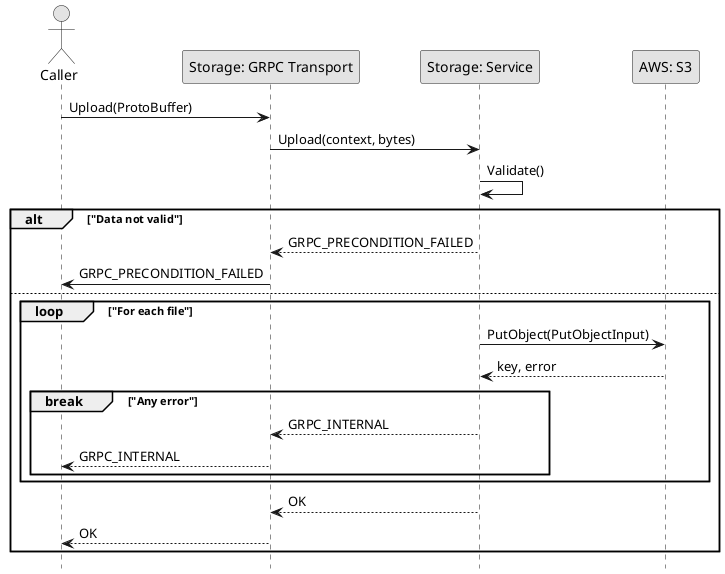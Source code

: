 @startuml Upload

skinparam Monochrome true
skinparam Shadowing false
hide footbox

actor Caller
participant "Storage: GRPC Transport" as StorageGRPCTransport
participant "Storage: Service" as StorageService
participant "AWS: S3" as AWSS3

Caller->StorageGRPCTransport: Upload(ProtoBuffer)
StorageGRPCTransport->StorageService: Upload(context, bytes)
StorageService->StorageService: Validate()

alt "Data not valid"
    StorageService-->StorageGRPCTransport: GRPC_PRECONDITION_FAILED
    StorageGRPCTransport->Caller: GRPC_PRECONDITION_FAILED
else
    loop "For each file"
        StorageService->AWSS3: PutObject(PutObjectInput)
        AWSS3-->StorageService: key, error

        break "Any error"
            StorageService-->StorageGRPCTransport: GRPC_INTERNAL
            StorageGRPCTransport-->Caller: GRPC_INTERNAL
        end
    end
    StorageService-->StorageGRPCTransport: OK
    StorageGRPCTransport-->Caller: OK
end

@enduml